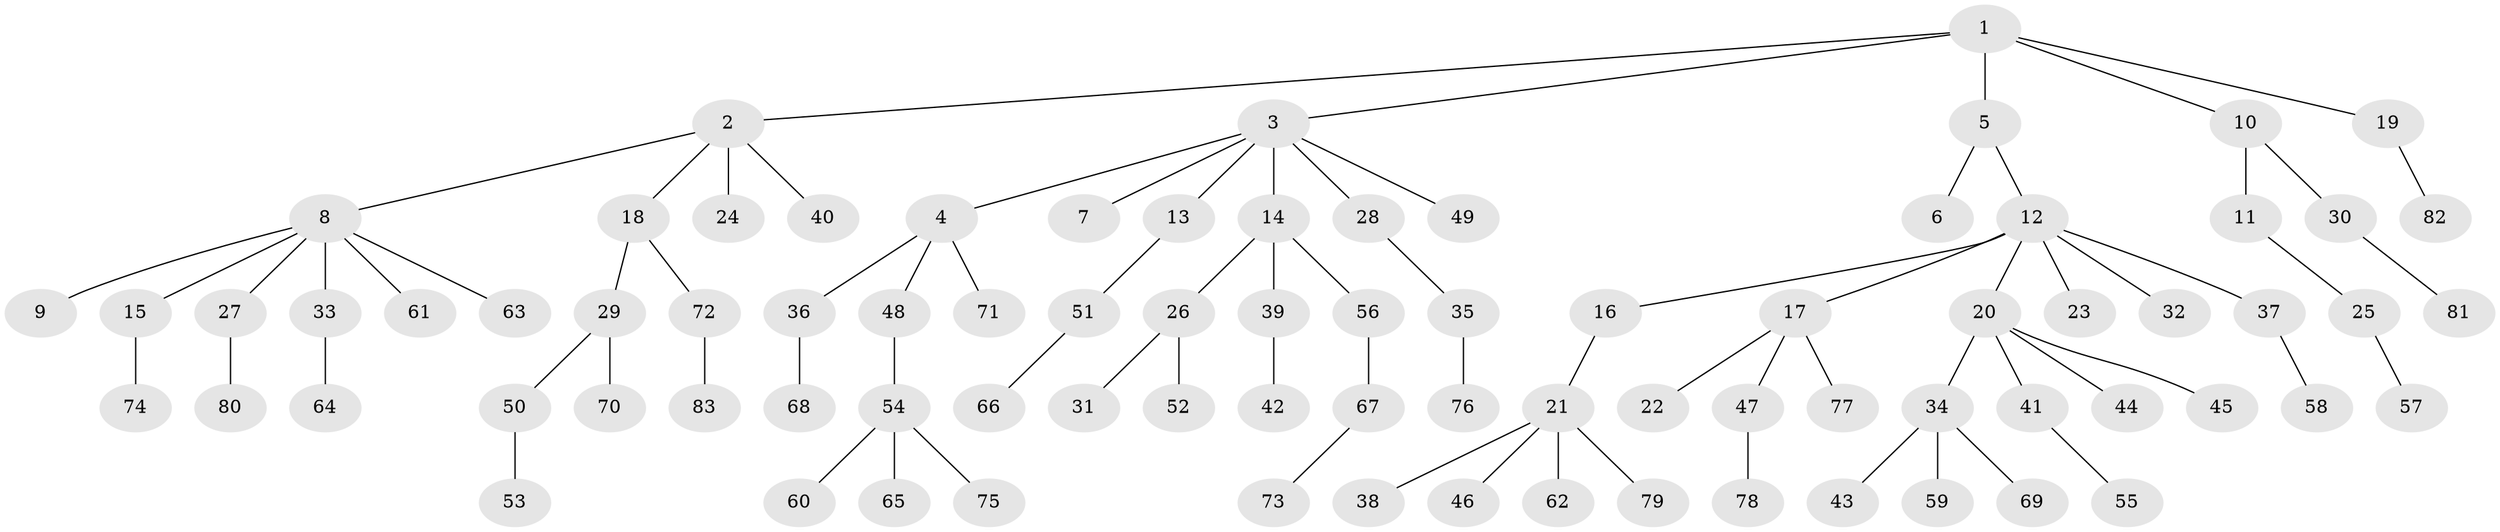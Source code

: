 // Generated by graph-tools (version 1.1) at 2025/50/03/09/25 03:50:25]
// undirected, 83 vertices, 82 edges
graph export_dot {
graph [start="1"]
  node [color=gray90,style=filled];
  1;
  2;
  3;
  4;
  5;
  6;
  7;
  8;
  9;
  10;
  11;
  12;
  13;
  14;
  15;
  16;
  17;
  18;
  19;
  20;
  21;
  22;
  23;
  24;
  25;
  26;
  27;
  28;
  29;
  30;
  31;
  32;
  33;
  34;
  35;
  36;
  37;
  38;
  39;
  40;
  41;
  42;
  43;
  44;
  45;
  46;
  47;
  48;
  49;
  50;
  51;
  52;
  53;
  54;
  55;
  56;
  57;
  58;
  59;
  60;
  61;
  62;
  63;
  64;
  65;
  66;
  67;
  68;
  69;
  70;
  71;
  72;
  73;
  74;
  75;
  76;
  77;
  78;
  79;
  80;
  81;
  82;
  83;
  1 -- 2;
  1 -- 3;
  1 -- 5;
  1 -- 10;
  1 -- 19;
  2 -- 8;
  2 -- 18;
  2 -- 24;
  2 -- 40;
  3 -- 4;
  3 -- 7;
  3 -- 13;
  3 -- 14;
  3 -- 28;
  3 -- 49;
  4 -- 36;
  4 -- 48;
  4 -- 71;
  5 -- 6;
  5 -- 12;
  8 -- 9;
  8 -- 15;
  8 -- 27;
  8 -- 33;
  8 -- 61;
  8 -- 63;
  10 -- 11;
  10 -- 30;
  11 -- 25;
  12 -- 16;
  12 -- 17;
  12 -- 20;
  12 -- 23;
  12 -- 32;
  12 -- 37;
  13 -- 51;
  14 -- 26;
  14 -- 39;
  14 -- 56;
  15 -- 74;
  16 -- 21;
  17 -- 22;
  17 -- 47;
  17 -- 77;
  18 -- 29;
  18 -- 72;
  19 -- 82;
  20 -- 34;
  20 -- 41;
  20 -- 44;
  20 -- 45;
  21 -- 38;
  21 -- 46;
  21 -- 62;
  21 -- 79;
  25 -- 57;
  26 -- 31;
  26 -- 52;
  27 -- 80;
  28 -- 35;
  29 -- 50;
  29 -- 70;
  30 -- 81;
  33 -- 64;
  34 -- 43;
  34 -- 59;
  34 -- 69;
  35 -- 76;
  36 -- 68;
  37 -- 58;
  39 -- 42;
  41 -- 55;
  47 -- 78;
  48 -- 54;
  50 -- 53;
  51 -- 66;
  54 -- 60;
  54 -- 65;
  54 -- 75;
  56 -- 67;
  67 -- 73;
  72 -- 83;
}
